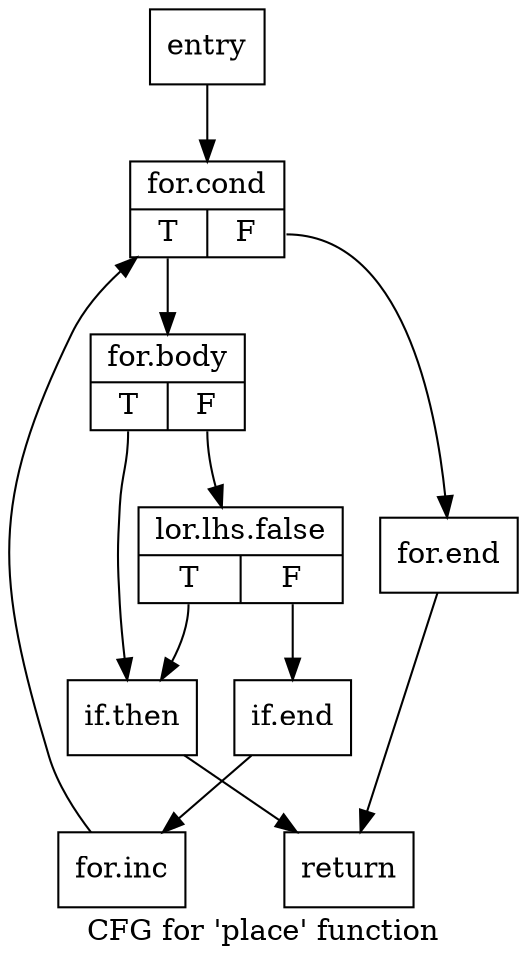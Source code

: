 digraph "CFG for 'place' function" {
	label="CFG for 'place' function";

	Node0x285c740 [shape=record,label="{entry}"];
	Node0x285c740 -> Node0x285c7a0;
	Node0x285c7a0 [shape=record,label="{for.cond|{<s0>T|<s1>F}}"];
	Node0x285c7a0:s0 -> Node0x285c800;
	Node0x285c7a0:s1 -> Node0x285ec40;
	Node0x285c800 [shape=record,label="{for.body|{<s0>T|<s1>F}}"];
	Node0x285c800:s0 -> Node0x285c8c0;
	Node0x285c800:s1 -> Node0x285c860;
	Node0x285c860 [shape=record,label="{lor.lhs.false|{<s0>T|<s1>F}}"];
	Node0x285c860:s0 -> Node0x285c8c0;
	Node0x285c860:s1 -> Node0x285eb80;
	Node0x285c8c0 [shape=record,label="{if.then}"];
	Node0x285c8c0 -> Node0x285eca0;
	Node0x285eb80 [shape=record,label="{if.end}"];
	Node0x285eb80 -> Node0x285ebe0;
	Node0x285ebe0 [shape=record,label="{for.inc}"];
	Node0x285ebe0 -> Node0x285c7a0;
	Node0x285ec40 [shape=record,label="{for.end}"];
	Node0x285ec40 -> Node0x285eca0;
	Node0x285eca0 [shape=record,label="{return}"];
}
